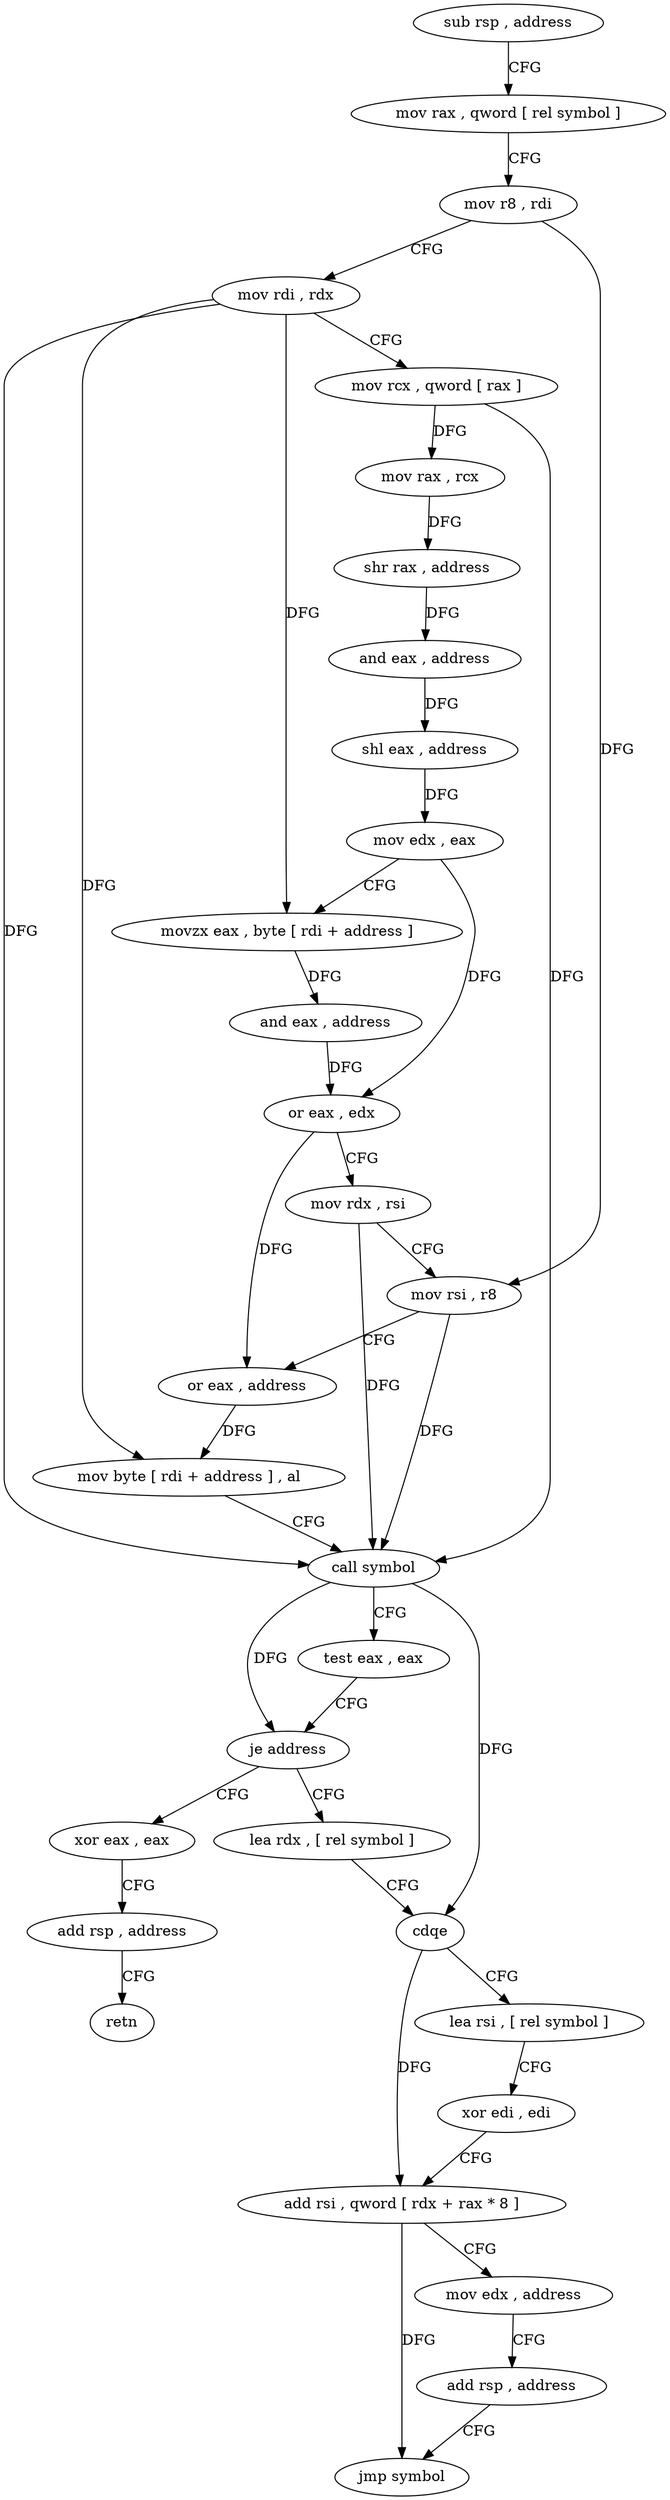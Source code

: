 digraph "func" {
"273120" [label = "sub rsp , address" ]
"273124" [label = "mov rax , qword [ rel symbol ]" ]
"273131" [label = "mov r8 , rdi" ]
"273134" [label = "mov rdi , rdx" ]
"273137" [label = "mov rcx , qword [ rax ]" ]
"273140" [label = "mov rax , rcx" ]
"273143" [label = "shr rax , address" ]
"273147" [label = "and eax , address" ]
"273150" [label = "shl eax , address" ]
"273153" [label = "mov edx , eax" ]
"273155" [label = "movzx eax , byte [ rdi + address ]" ]
"273159" [label = "and eax , address" ]
"273162" [label = "or eax , edx" ]
"273164" [label = "mov rdx , rsi" ]
"273167" [label = "mov rsi , r8" ]
"273170" [label = "or eax , address" ]
"273173" [label = "mov byte [ rdi + address ] , al" ]
"273176" [label = "call symbol" ]
"273181" [label = "test eax , eax" ]
"273183" [label = "je address" ]
"273224" [label = "xor eax , eax" ]
"273185" [label = "lea rdx , [ rel symbol ]" ]
"273226" [label = "add rsp , address" ]
"273230" [label = "retn" ]
"273192" [label = "cdqe" ]
"273194" [label = "lea rsi , [ rel symbol ]" ]
"273201" [label = "xor edi , edi" ]
"273203" [label = "add rsi , qword [ rdx + rax * 8 ]" ]
"273207" [label = "mov edx , address" ]
"273212" [label = "add rsp , address" ]
"273216" [label = "jmp symbol" ]
"273120" -> "273124" [ label = "CFG" ]
"273124" -> "273131" [ label = "CFG" ]
"273131" -> "273134" [ label = "CFG" ]
"273131" -> "273167" [ label = "DFG" ]
"273134" -> "273137" [ label = "CFG" ]
"273134" -> "273155" [ label = "DFG" ]
"273134" -> "273173" [ label = "DFG" ]
"273134" -> "273176" [ label = "DFG" ]
"273137" -> "273140" [ label = "DFG" ]
"273137" -> "273176" [ label = "DFG" ]
"273140" -> "273143" [ label = "DFG" ]
"273143" -> "273147" [ label = "DFG" ]
"273147" -> "273150" [ label = "DFG" ]
"273150" -> "273153" [ label = "DFG" ]
"273153" -> "273155" [ label = "CFG" ]
"273153" -> "273162" [ label = "DFG" ]
"273155" -> "273159" [ label = "DFG" ]
"273159" -> "273162" [ label = "DFG" ]
"273162" -> "273164" [ label = "CFG" ]
"273162" -> "273170" [ label = "DFG" ]
"273164" -> "273167" [ label = "CFG" ]
"273164" -> "273176" [ label = "DFG" ]
"273167" -> "273170" [ label = "CFG" ]
"273167" -> "273176" [ label = "DFG" ]
"273170" -> "273173" [ label = "DFG" ]
"273173" -> "273176" [ label = "CFG" ]
"273176" -> "273181" [ label = "CFG" ]
"273176" -> "273183" [ label = "DFG" ]
"273176" -> "273192" [ label = "DFG" ]
"273181" -> "273183" [ label = "CFG" ]
"273183" -> "273224" [ label = "CFG" ]
"273183" -> "273185" [ label = "CFG" ]
"273224" -> "273226" [ label = "CFG" ]
"273185" -> "273192" [ label = "CFG" ]
"273226" -> "273230" [ label = "CFG" ]
"273192" -> "273194" [ label = "CFG" ]
"273192" -> "273203" [ label = "DFG" ]
"273194" -> "273201" [ label = "CFG" ]
"273201" -> "273203" [ label = "CFG" ]
"273203" -> "273207" [ label = "CFG" ]
"273203" -> "273216" [ label = "DFG" ]
"273207" -> "273212" [ label = "CFG" ]
"273212" -> "273216" [ label = "CFG" ]
}
